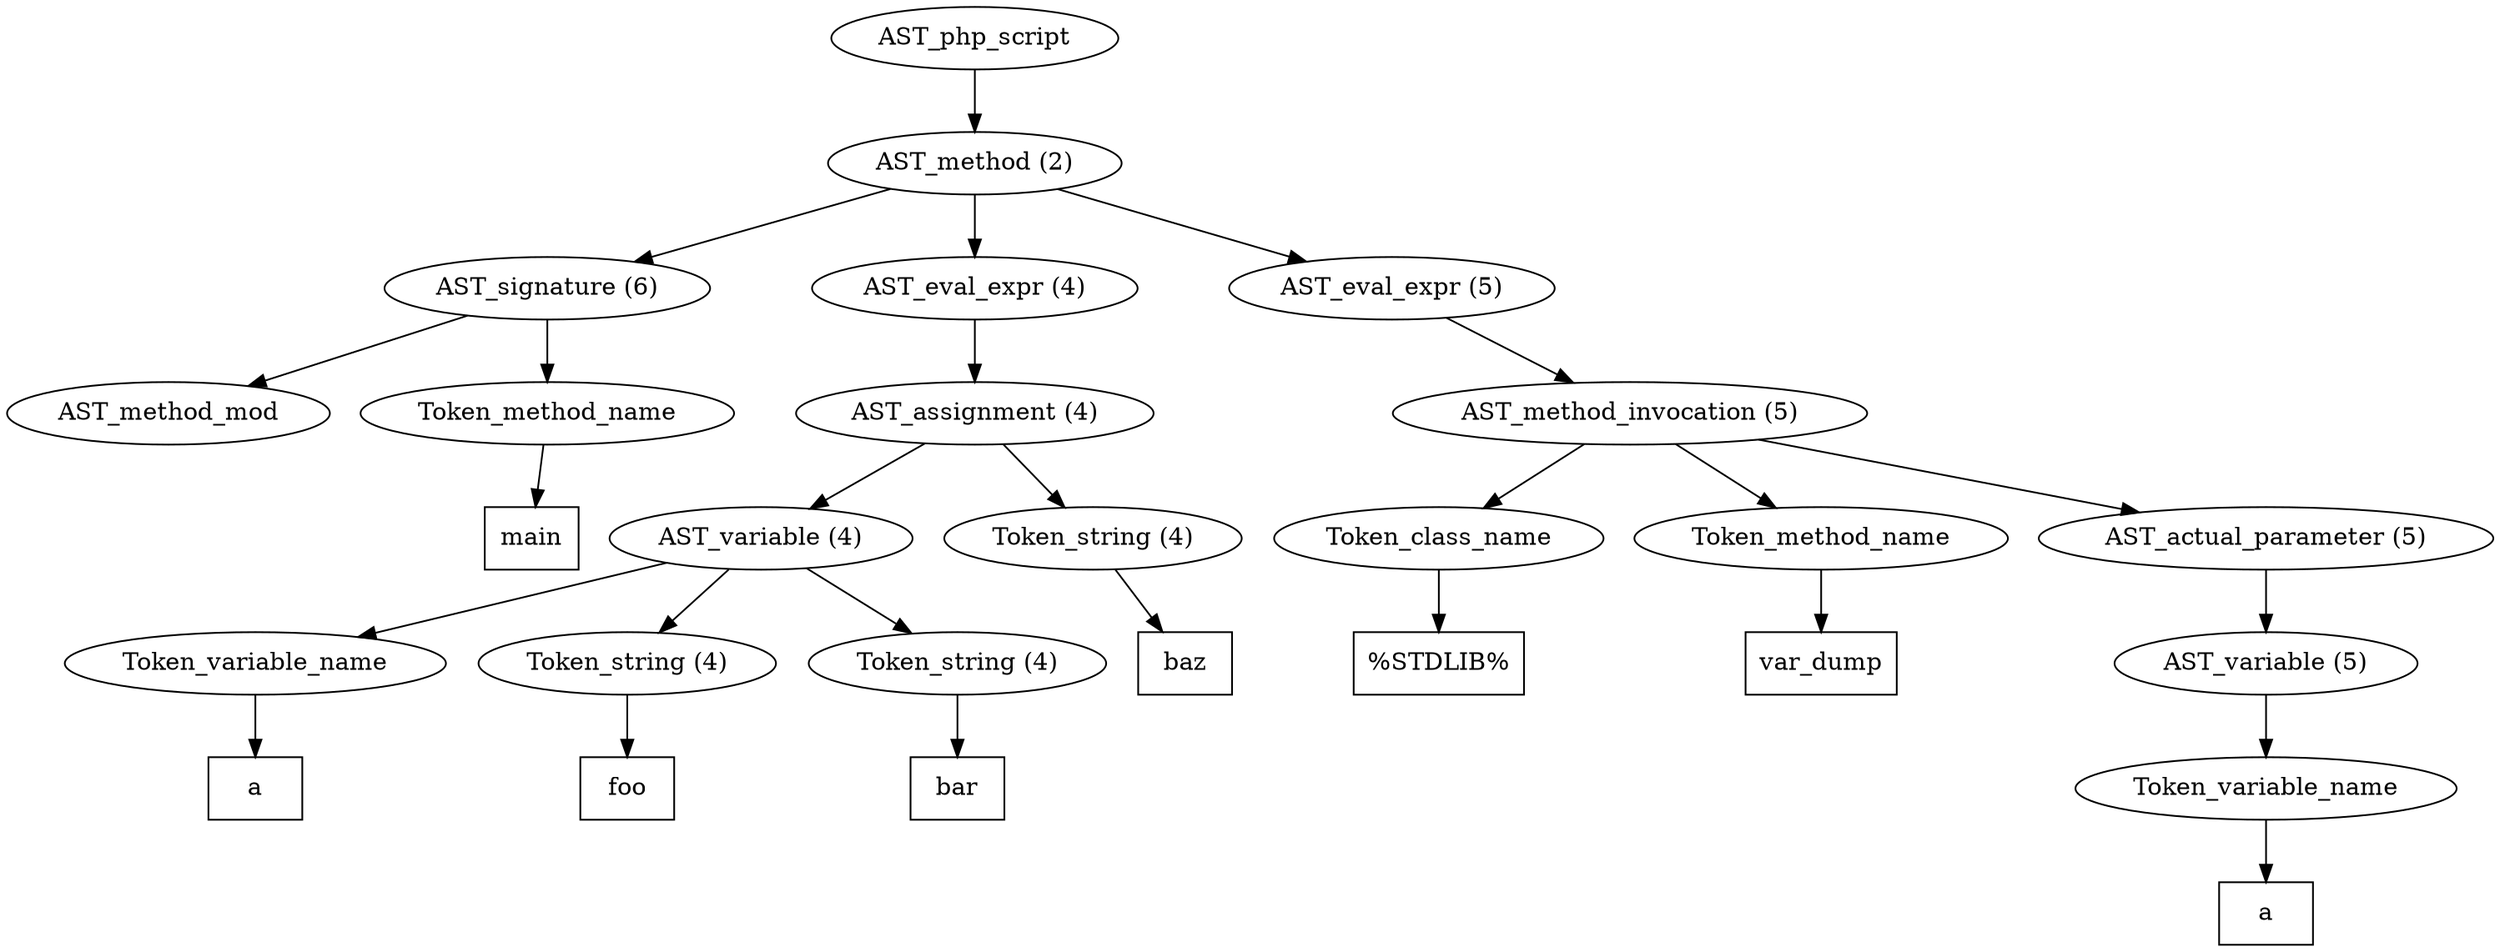 /*
 * AST in dot format generated by phc -- the PHP compiler
 */

digraph AST {
node_0 [label="AST_php_script"];
node_1 [label="AST_method (2)"];
node_2 [label="AST_signature (6)"];
node_3 [label="AST_method_mod"];
node_4 [label="Token_method_name"];
node_5 [label="main", shape=box]
node_4 -> node_5;
node_2 -> node_4;
node_2 -> node_3;
node_6 [label="AST_eval_expr (4)"];
node_7 [label="AST_assignment (4)"];
node_8 [label="AST_variable (4)"];
node_9 [label="Token_variable_name"];
node_10 [label="a", shape=box]
node_9 -> node_10;
node_11 [label="Token_string (4)"];
node_12 [label="foo", shape=box]
node_11 -> node_12;
node_13 [label="Token_string (4)"];
node_14 [label="bar", shape=box]
node_13 -> node_14;
node_8 -> node_13;
node_8 -> node_11;
node_8 -> node_9;
node_15 [label="Token_string (4)"];
node_16 [label="baz", shape=box]
node_15 -> node_16;
node_7 -> node_15;
node_7 -> node_8;
node_6 -> node_7;
node_17 [label="AST_eval_expr (5)"];
node_18 [label="AST_method_invocation (5)"];
node_19 [label="Token_class_name"];
node_20 [label="%STDLIB%", shape=box]
node_19 -> node_20;
node_21 [label="Token_method_name"];
node_22 [label="var_dump", shape=box]
node_21 -> node_22;
node_23 [label="AST_actual_parameter (5)"];
node_24 [label="AST_variable (5)"];
node_25 [label="Token_variable_name"];
node_26 [label="a", shape=box]
node_25 -> node_26;
node_24 -> node_25;
node_23 -> node_24;
node_18 -> node_23;
node_18 -> node_21;
node_18 -> node_19;
node_17 -> node_18;
node_1 -> node_17;
node_1 -> node_6;
node_1 -> node_2;
node_0 -> node_1;
}
